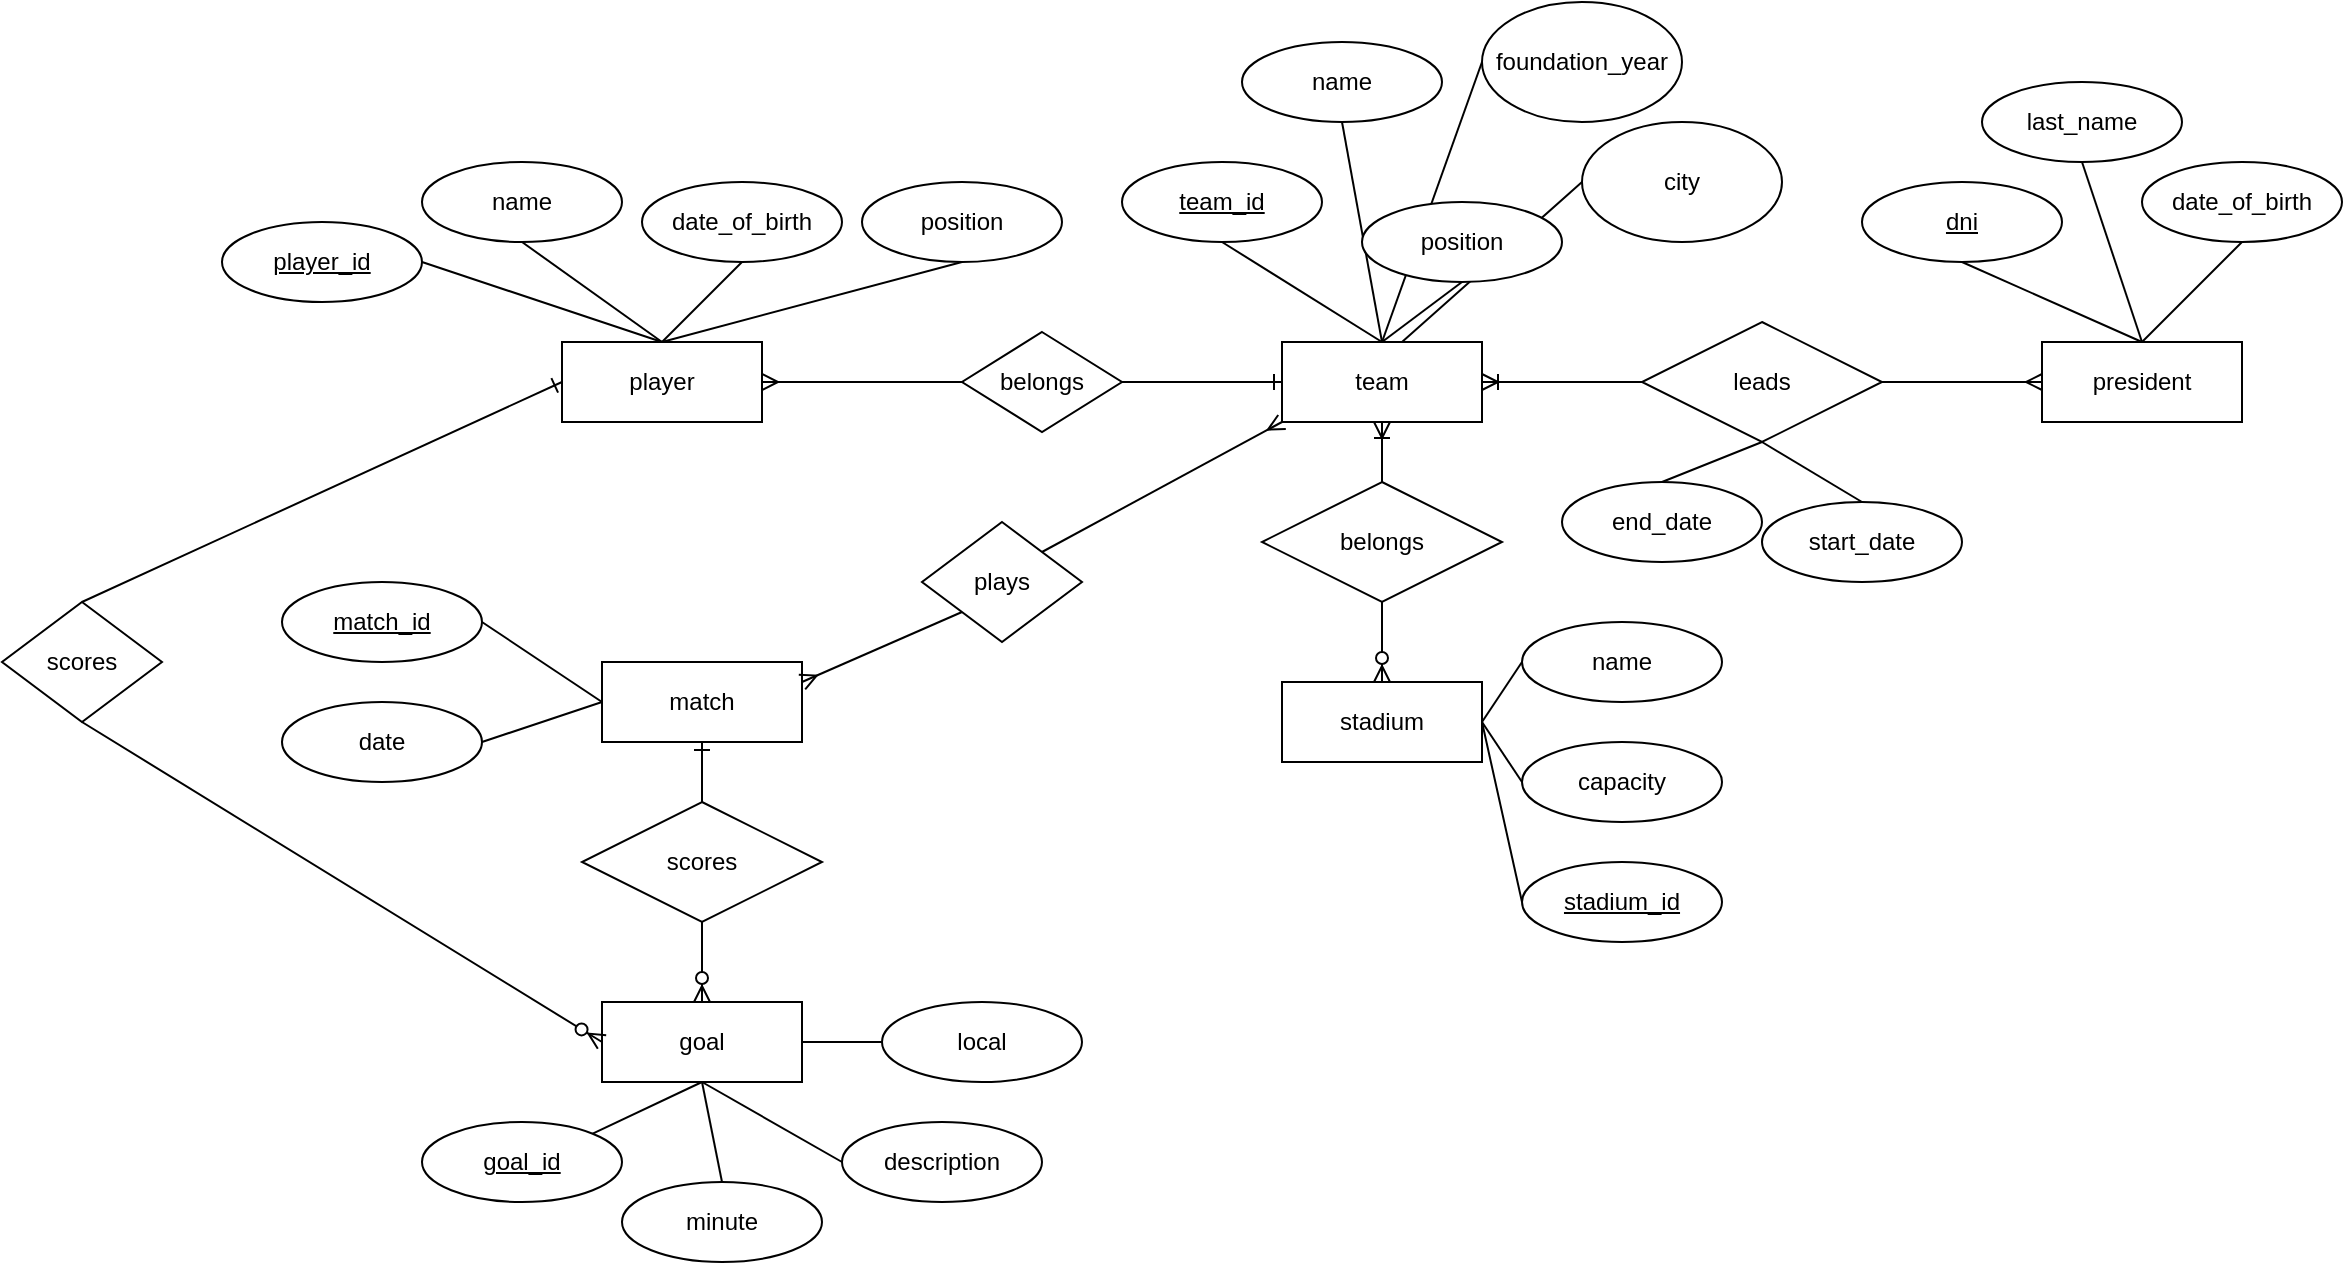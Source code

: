 <mxfile version="12.5.1" type="device"><diagram id="Eko_1P7PfBN_hwYYMmwL" name="Page-1"><mxGraphModel dx="2067" dy="1742" grid="1" gridSize="10" guides="1" tooltips="1" connect="1" arrows="1" fold="1" page="1" pageScale="1" pageWidth="827" pageHeight="1169" math="0" shadow="0"><root><mxCell id="0"/><mxCell id="1" parent="0"/><mxCell id="YyREkIgRdyNRfDAcOZWb-67" style="edgeStyle=none;rounded=0;orthogonalLoop=1;jettySize=auto;html=1;exitX=0;exitY=0.5;exitDx=0;exitDy=0;entryX=0.5;entryY=0;entryDx=0;entryDy=0;startArrow=ERone;startFill=0;endArrow=none;endFill=0;" edge="1" parent="1" source="YyREkIgRdyNRfDAcOZWb-1" target="YyREkIgRdyNRfDAcOZWb-66"><mxGeometry relative="1" as="geometry"/></mxCell><mxCell id="YyREkIgRdyNRfDAcOZWb-1" value="player" style="whiteSpace=wrap;html=1;align=center;" vertex="1" parent="1"><mxGeometry x="130" y="120" width="100" height="40" as="geometry"/></mxCell><mxCell id="YyREkIgRdyNRfDAcOZWb-5" style="rounded=0;orthogonalLoop=1;jettySize=auto;html=1;exitX=0.5;exitY=1;exitDx=0;exitDy=0;entryX=0.5;entryY=0;entryDx=0;entryDy=0;endArrow=none;endFill=0;" edge="1" parent="1" source="YyREkIgRdyNRfDAcOZWb-2" target="YyREkIgRdyNRfDAcOZWb-1"><mxGeometry relative="1" as="geometry"/></mxCell><mxCell id="YyREkIgRdyNRfDAcOZWb-2" value="name" style="ellipse;whiteSpace=wrap;html=1;align=center;" vertex="1" parent="1"><mxGeometry x="60" y="30" width="100" height="40" as="geometry"/></mxCell><mxCell id="YyREkIgRdyNRfDAcOZWb-6" style="edgeStyle=none;rounded=0;orthogonalLoop=1;jettySize=auto;html=1;exitX=0.5;exitY=1;exitDx=0;exitDy=0;endArrow=none;endFill=0;" edge="1" parent="1" source="YyREkIgRdyNRfDAcOZWb-3"><mxGeometry relative="1" as="geometry"><mxPoint x="180" y="120" as="targetPoint"/></mxGeometry></mxCell><mxCell id="YyREkIgRdyNRfDAcOZWb-3" value="date_of_birth" style="ellipse;whiteSpace=wrap;html=1;align=center;" vertex="1" parent="1"><mxGeometry x="170" y="40" width="100" height="40" as="geometry"/></mxCell><mxCell id="YyREkIgRdyNRfDAcOZWb-7" style="edgeStyle=none;rounded=0;orthogonalLoop=1;jettySize=auto;html=1;exitX=0.5;exitY=1;exitDx=0;exitDy=0;entryX=0.5;entryY=0;entryDx=0;entryDy=0;endArrow=none;endFill=0;" edge="1" parent="1" source="YyREkIgRdyNRfDAcOZWb-4" target="YyREkIgRdyNRfDAcOZWb-1"><mxGeometry relative="1" as="geometry"/></mxCell><mxCell id="YyREkIgRdyNRfDAcOZWb-4" value="position" style="ellipse;whiteSpace=wrap;html=1;align=center;" vertex="1" parent="1"><mxGeometry x="280" y="40" width="100" height="40" as="geometry"/></mxCell><mxCell id="YyREkIgRdyNRfDAcOZWb-9" style="edgeStyle=none;rounded=0;orthogonalLoop=1;jettySize=auto;html=1;exitX=1;exitY=0.5;exitDx=0;exitDy=0;entryX=0.5;entryY=0;entryDx=0;entryDy=0;endArrow=none;endFill=0;" edge="1" parent="1" source="YyREkIgRdyNRfDAcOZWb-8" target="YyREkIgRdyNRfDAcOZWb-1"><mxGeometry relative="1" as="geometry"/></mxCell><mxCell id="YyREkIgRdyNRfDAcOZWb-8" value="player_id" style="ellipse;whiteSpace=wrap;html=1;align=center;fontStyle=4;" vertex="1" parent="1"><mxGeometry x="-40" y="60" width="100" height="40" as="geometry"/></mxCell><mxCell id="YyREkIgRdyNRfDAcOZWb-57" style="edgeStyle=none;rounded=0;orthogonalLoop=1;jettySize=auto;html=1;exitX=0;exitY=1;exitDx=0;exitDy=0;entryX=1;entryY=0;entryDx=0;entryDy=0;endArrow=none;endFill=0;startArrow=ERmany;startFill=0;" edge="1" parent="1" source="YyREkIgRdyNRfDAcOZWb-10" target="YyREkIgRdyNRfDAcOZWb-56"><mxGeometry relative="1" as="geometry"/></mxCell><mxCell id="YyREkIgRdyNRfDAcOZWb-10" value="team" style="whiteSpace=wrap;html=1;align=center;" vertex="1" parent="1"><mxGeometry x="490" y="120" width="100" height="40" as="geometry"/></mxCell><mxCell id="YyREkIgRdyNRfDAcOZWb-27" style="edgeStyle=none;rounded=0;orthogonalLoop=1;jettySize=auto;html=1;exitX=0.5;exitY=1;exitDx=0;exitDy=0;endArrow=none;endFill=0;" edge="1" parent="1" source="YyREkIgRdyNRfDAcOZWb-11"><mxGeometry relative="1" as="geometry"><mxPoint x="540" y="120" as="targetPoint"/></mxGeometry></mxCell><mxCell id="YyREkIgRdyNRfDAcOZWb-11" value="name" style="ellipse;whiteSpace=wrap;html=1;align=center;" vertex="1" parent="1"><mxGeometry x="470" y="-30" width="100" height="40" as="geometry"/></mxCell><mxCell id="YyREkIgRdyNRfDAcOZWb-28" style="edgeStyle=none;rounded=0;orthogonalLoop=1;jettySize=auto;html=1;exitX=0.5;exitY=1;exitDx=0;exitDy=0;endArrow=none;endFill=0;" edge="1" parent="1" source="YyREkIgRdyNRfDAcOZWb-13"><mxGeometry relative="1" as="geometry"><mxPoint x="540" y="120" as="targetPoint"/></mxGeometry></mxCell><mxCell id="YyREkIgRdyNRfDAcOZWb-26" style="edgeStyle=none;rounded=0;orthogonalLoop=1;jettySize=auto;html=1;exitX=0.5;exitY=1;exitDx=0;exitDy=0;entryX=0.5;entryY=0;entryDx=0;entryDy=0;endArrow=none;endFill=0;" edge="1" parent="1" source="YyREkIgRdyNRfDAcOZWb-14" target="YyREkIgRdyNRfDAcOZWb-10"><mxGeometry relative="1" as="geometry"/></mxCell><mxCell id="YyREkIgRdyNRfDAcOZWb-14" value="team_id" style="ellipse;whiteSpace=wrap;html=1;align=center;fontStyle=4;" vertex="1" parent="1"><mxGeometry x="410" y="30" width="100" height="40" as="geometry"/></mxCell><mxCell id="YyREkIgRdyNRfDAcOZWb-15" value="stadium" style="whiteSpace=wrap;html=1;align=center;" vertex="1" parent="1"><mxGeometry x="490" y="290" width="100" height="40" as="geometry"/></mxCell><mxCell id="YyREkIgRdyNRfDAcOZWb-31" style="edgeStyle=none;rounded=0;orthogonalLoop=1;jettySize=auto;html=1;exitX=0;exitY=0.5;exitDx=0;exitDy=0;entryX=1;entryY=0.5;entryDx=0;entryDy=0;endArrow=none;endFill=0;" edge="1" parent="1" source="YyREkIgRdyNRfDAcOZWb-16" target="YyREkIgRdyNRfDAcOZWb-15"><mxGeometry relative="1" as="geometry"/></mxCell><mxCell id="YyREkIgRdyNRfDAcOZWb-16" value="name" style="ellipse;whiteSpace=wrap;html=1;align=center;" vertex="1" parent="1"><mxGeometry x="610" y="260" width="100" height="40" as="geometry"/></mxCell><mxCell id="YyREkIgRdyNRfDAcOZWb-32" style="edgeStyle=none;rounded=0;orthogonalLoop=1;jettySize=auto;html=1;exitX=0;exitY=0.5;exitDx=0;exitDy=0;endArrow=none;endFill=0;" edge="1" parent="1" source="YyREkIgRdyNRfDAcOZWb-17"><mxGeometry relative="1" as="geometry"><mxPoint x="590" y="310" as="targetPoint"/></mxGeometry></mxCell><mxCell id="YyREkIgRdyNRfDAcOZWb-17" value="capacity" style="ellipse;whiteSpace=wrap;html=1;align=center;" vertex="1" parent="1"><mxGeometry x="610" y="320" width="100" height="40" as="geometry"/></mxCell><mxCell id="YyREkIgRdyNRfDAcOZWb-22" style="edgeStyle=none;rounded=0;orthogonalLoop=1;jettySize=auto;html=1;exitX=0.5;exitY=0;exitDx=0;exitDy=0;entryX=0.5;entryY=1;entryDx=0;entryDy=0;endArrow=ERoneToMany;endFill=0;" edge="1" parent="1" source="YyREkIgRdyNRfDAcOZWb-18" target="YyREkIgRdyNRfDAcOZWb-10"><mxGeometry relative="1" as="geometry"/></mxCell><mxCell id="YyREkIgRdyNRfDAcOZWb-23" style="edgeStyle=none;rounded=0;orthogonalLoop=1;jettySize=auto;html=1;exitX=0.5;exitY=1;exitDx=0;exitDy=0;entryX=0.5;entryY=0;entryDx=0;entryDy=0;endArrow=ERzeroToMany;endFill=1;" edge="1" parent="1" source="YyREkIgRdyNRfDAcOZWb-18" target="YyREkIgRdyNRfDAcOZWb-15"><mxGeometry relative="1" as="geometry"/></mxCell><mxCell id="YyREkIgRdyNRfDAcOZWb-18" value="belongs" style="shape=rhombus;perimeter=rhombusPerimeter;whiteSpace=wrap;html=1;align=center;" vertex="1" parent="1"><mxGeometry x="480" y="190" width="120" height="60" as="geometry"/></mxCell><mxCell id="YyREkIgRdyNRfDAcOZWb-29" style="edgeStyle=none;rounded=0;orthogonalLoop=1;jettySize=auto;html=1;exitX=0;exitY=0.5;exitDx=0;exitDy=0;entryX=0.5;entryY=0;entryDx=0;entryDy=0;endArrow=none;endFill=0;" edge="1" parent="1" source="YyREkIgRdyNRfDAcOZWb-24" target="YyREkIgRdyNRfDAcOZWb-10"><mxGeometry relative="1" as="geometry"/></mxCell><mxCell id="YyREkIgRdyNRfDAcOZWb-24" value="foundation_year" style="ellipse;whiteSpace=wrap;html=1;align=center;" vertex="1" parent="1"><mxGeometry x="590" y="-50" width="100" height="60" as="geometry"/></mxCell><mxCell id="YyREkIgRdyNRfDAcOZWb-30" style="edgeStyle=none;rounded=0;orthogonalLoop=1;jettySize=auto;html=1;exitX=0;exitY=0.5;exitDx=0;exitDy=0;endArrow=none;endFill=0;" edge="1" parent="1" source="YyREkIgRdyNRfDAcOZWb-25"><mxGeometry relative="1" as="geometry"><mxPoint x="550" y="120" as="targetPoint"/></mxGeometry></mxCell><mxCell id="YyREkIgRdyNRfDAcOZWb-25" value="city" style="ellipse;whiteSpace=wrap;html=1;align=center;" vertex="1" parent="1"><mxGeometry x="640" y="10" width="100" height="60" as="geometry"/></mxCell><mxCell id="YyREkIgRdyNRfDAcOZWb-34" style="edgeStyle=none;rounded=0;orthogonalLoop=1;jettySize=auto;html=1;exitX=0;exitY=0.5;exitDx=0;exitDy=0;entryX=1;entryY=0.5;entryDx=0;entryDy=0;endArrow=none;endFill=0;" edge="1" parent="1" source="YyREkIgRdyNRfDAcOZWb-33" target="YyREkIgRdyNRfDAcOZWb-15"><mxGeometry relative="1" as="geometry"/></mxCell><mxCell id="YyREkIgRdyNRfDAcOZWb-33" value="stadium_id" style="ellipse;whiteSpace=wrap;html=1;align=center;fontStyle=4;" vertex="1" parent="1"><mxGeometry x="610" y="380" width="100" height="40" as="geometry"/></mxCell><mxCell id="YyREkIgRdyNRfDAcOZWb-36" style="edgeStyle=none;rounded=0;orthogonalLoop=1;jettySize=auto;html=1;exitX=1;exitY=0.5;exitDx=0;exitDy=0;entryX=0;entryY=0.5;entryDx=0;entryDy=0;endArrow=ERone;endFill=0;" edge="1" parent="1" source="YyREkIgRdyNRfDAcOZWb-35" target="YyREkIgRdyNRfDAcOZWb-10"><mxGeometry relative="1" as="geometry"/></mxCell><mxCell id="YyREkIgRdyNRfDAcOZWb-40" style="edgeStyle=none;rounded=0;orthogonalLoop=1;jettySize=auto;html=1;exitX=0;exitY=0.5;exitDx=0;exitDy=0;entryX=1;entryY=0.5;entryDx=0;entryDy=0;endArrow=ERmany;endFill=0;" edge="1" parent="1" source="YyREkIgRdyNRfDAcOZWb-35" target="YyREkIgRdyNRfDAcOZWb-1"><mxGeometry relative="1" as="geometry"/></mxCell><mxCell id="YyREkIgRdyNRfDAcOZWb-35" value="belongs" style="shape=rhombus;perimeter=rhombusPerimeter;whiteSpace=wrap;html=1;align=center;" vertex="1" parent="1"><mxGeometry x="330" y="115" width="80" height="50" as="geometry"/></mxCell><mxCell id="YyREkIgRdyNRfDAcOZWb-41" value="match" style="whiteSpace=wrap;html=1;align=center;" vertex="1" parent="1"><mxGeometry x="150" y="280" width="100" height="40" as="geometry"/></mxCell><mxCell id="YyREkIgRdyNRfDAcOZWb-61" style="edgeStyle=none;rounded=0;orthogonalLoop=1;jettySize=auto;html=1;exitX=1;exitY=0.5;exitDx=0;exitDy=0;entryX=0;entryY=0.5;entryDx=0;entryDy=0;startArrow=none;startFill=0;endArrow=none;endFill=0;" edge="1" parent="1" source="YyREkIgRdyNRfDAcOZWb-42" target="YyREkIgRdyNRfDAcOZWb-41"><mxGeometry relative="1" as="geometry"/></mxCell><mxCell id="YyREkIgRdyNRfDAcOZWb-42" value="match_id" style="ellipse;whiteSpace=wrap;html=1;align=center;fontStyle=4;" vertex="1" parent="1"><mxGeometry x="-10" y="240" width="100" height="40" as="geometry"/></mxCell><mxCell id="YyREkIgRdyNRfDAcOZWb-62" style="edgeStyle=none;rounded=0;orthogonalLoop=1;jettySize=auto;html=1;exitX=1;exitY=0.5;exitDx=0;exitDy=0;startArrow=none;startFill=0;endArrow=none;endFill=0;" edge="1" parent="1" source="YyREkIgRdyNRfDAcOZWb-43"><mxGeometry relative="1" as="geometry"><mxPoint x="150" y="300" as="targetPoint"/></mxGeometry></mxCell><mxCell id="YyREkIgRdyNRfDAcOZWb-43" value="date" style="ellipse;whiteSpace=wrap;html=1;align=center;" vertex="1" parent="1"><mxGeometry x="-10" y="300" width="100" height="40" as="geometry"/></mxCell><mxCell id="YyREkIgRdyNRfDAcOZWb-45" value="goal" style="whiteSpace=wrap;html=1;align=center;" vertex="1" parent="1"><mxGeometry x="150" y="450" width="100" height="40" as="geometry"/></mxCell><mxCell id="YyREkIgRdyNRfDAcOZWb-50" style="edgeStyle=none;rounded=0;orthogonalLoop=1;jettySize=auto;html=1;exitX=1;exitY=0;exitDx=0;exitDy=0;entryX=0.5;entryY=1;entryDx=0;entryDy=0;endArrow=none;endFill=0;" edge="1" parent="1" source="YyREkIgRdyNRfDAcOZWb-46" target="YyREkIgRdyNRfDAcOZWb-45"><mxGeometry relative="1" as="geometry"/></mxCell><mxCell id="YyREkIgRdyNRfDAcOZWb-46" value="goal_id" style="ellipse;whiteSpace=wrap;html=1;align=center;fontStyle=4;" vertex="1" parent="1"><mxGeometry x="60" y="510" width="100" height="40" as="geometry"/></mxCell><mxCell id="YyREkIgRdyNRfDAcOZWb-51" style="edgeStyle=none;rounded=0;orthogonalLoop=1;jettySize=auto;html=1;exitX=0.5;exitY=0;exitDx=0;exitDy=0;endArrow=none;endFill=0;" edge="1" parent="1" source="YyREkIgRdyNRfDAcOZWb-47"><mxGeometry relative="1" as="geometry"><mxPoint x="200" y="490" as="targetPoint"/></mxGeometry></mxCell><mxCell id="YyREkIgRdyNRfDAcOZWb-47" value="minute" style="ellipse;whiteSpace=wrap;html=1;align=center;" vertex="1" parent="1"><mxGeometry x="160" y="540" width="100" height="40" as="geometry"/></mxCell><mxCell id="YyREkIgRdyNRfDAcOZWb-52" style="edgeStyle=none;rounded=0;orthogonalLoop=1;jettySize=auto;html=1;exitX=0;exitY=0.5;exitDx=0;exitDy=0;entryX=0.5;entryY=1;entryDx=0;entryDy=0;endArrow=none;endFill=0;" edge="1" parent="1" source="YyREkIgRdyNRfDAcOZWb-49" target="YyREkIgRdyNRfDAcOZWb-45"><mxGeometry relative="1" as="geometry"/></mxCell><mxCell id="YyREkIgRdyNRfDAcOZWb-49" value="description" style="ellipse;whiteSpace=wrap;html=1;align=center;" vertex="1" parent="1"><mxGeometry x="270" y="510" width="100" height="40" as="geometry"/></mxCell><mxCell id="YyREkIgRdyNRfDAcOZWb-54" style="edgeStyle=none;rounded=0;orthogonalLoop=1;jettySize=auto;html=1;exitX=0.5;exitY=1;exitDx=0;exitDy=0;entryX=0.5;entryY=0;entryDx=0;entryDy=0;endArrow=ERzeroToMany;endFill=1;" edge="1" parent="1" source="YyREkIgRdyNRfDAcOZWb-53" target="YyREkIgRdyNRfDAcOZWb-45"><mxGeometry relative="1" as="geometry"/></mxCell><mxCell id="YyREkIgRdyNRfDAcOZWb-55" style="edgeStyle=none;rounded=0;orthogonalLoop=1;jettySize=auto;html=1;exitX=0.5;exitY=0;exitDx=0;exitDy=0;entryX=0.5;entryY=1;entryDx=0;entryDy=0;endArrow=ERone;endFill=0;" edge="1" parent="1" source="YyREkIgRdyNRfDAcOZWb-53" target="YyREkIgRdyNRfDAcOZWb-41"><mxGeometry relative="1" as="geometry"/></mxCell><mxCell id="YyREkIgRdyNRfDAcOZWb-53" value="scores" style="shape=rhombus;perimeter=rhombusPerimeter;whiteSpace=wrap;html=1;align=center;" vertex="1" parent="1"><mxGeometry x="140" y="350" width="120" height="60" as="geometry"/></mxCell><mxCell id="YyREkIgRdyNRfDAcOZWb-58" style="edgeStyle=none;rounded=0;orthogonalLoop=1;jettySize=auto;html=1;exitX=0;exitY=1;exitDx=0;exitDy=0;entryX=1;entryY=0.25;entryDx=0;entryDy=0;endArrow=ERmany;endFill=0;" edge="1" parent="1" source="YyREkIgRdyNRfDAcOZWb-56" target="YyREkIgRdyNRfDAcOZWb-41"><mxGeometry relative="1" as="geometry"/></mxCell><mxCell id="YyREkIgRdyNRfDAcOZWb-56" value="plays" style="shape=rhombus;perimeter=rhombusPerimeter;whiteSpace=wrap;html=1;align=center;" vertex="1" parent="1"><mxGeometry x="310" y="210" width="80" height="60" as="geometry"/></mxCell><mxCell id="YyREkIgRdyNRfDAcOZWb-65" style="edgeStyle=none;rounded=0;orthogonalLoop=1;jettySize=auto;html=1;exitX=0;exitY=0.5;exitDx=0;exitDy=0;entryX=1;entryY=0.5;entryDx=0;entryDy=0;startArrow=none;startFill=0;endArrow=none;endFill=0;" edge="1" parent="1" source="YyREkIgRdyNRfDAcOZWb-64" target="YyREkIgRdyNRfDAcOZWb-45"><mxGeometry relative="1" as="geometry"/></mxCell><mxCell id="YyREkIgRdyNRfDAcOZWb-64" value="local" style="ellipse;whiteSpace=wrap;html=1;align=center;" vertex="1" parent="1"><mxGeometry x="290" y="450" width="100" height="40" as="geometry"/></mxCell><mxCell id="YyREkIgRdyNRfDAcOZWb-68" style="edgeStyle=none;rounded=0;orthogonalLoop=1;jettySize=auto;html=1;exitX=0.5;exitY=1;exitDx=0;exitDy=0;entryX=0;entryY=0.5;entryDx=0;entryDy=0;startArrow=none;startFill=0;endArrow=ERzeroToMany;endFill=1;" edge="1" parent="1" source="YyREkIgRdyNRfDAcOZWb-66" target="YyREkIgRdyNRfDAcOZWb-45"><mxGeometry relative="1" as="geometry"/></mxCell><mxCell id="YyREkIgRdyNRfDAcOZWb-66" value="scores" style="shape=rhombus;perimeter=rhombusPerimeter;whiteSpace=wrap;html=1;align=center;" vertex="1" parent="1"><mxGeometry x="-150" y="250" width="80" height="60" as="geometry"/></mxCell><mxCell id="YyREkIgRdyNRfDAcOZWb-13" value="position" style="ellipse;whiteSpace=wrap;html=1;align=center;" vertex="1" parent="1"><mxGeometry x="530" y="50" width="100" height="40" as="geometry"/></mxCell><mxCell id="YyREkIgRdyNRfDAcOZWb-80" value="" style="edgeStyle=none;rounded=0;orthogonalLoop=1;jettySize=auto;html=1;startArrow=ERmany;startFill=0;endArrow=none;endFill=0;" edge="1" parent="1" source="YyREkIgRdyNRfDAcOZWb-69" target="YyREkIgRdyNRfDAcOZWb-76"><mxGeometry relative="1" as="geometry"/></mxCell><mxCell id="YyREkIgRdyNRfDAcOZWb-69" value="president" style="whiteSpace=wrap;html=1;align=center;" vertex="1" parent="1"><mxGeometry x="870" y="120" width="100" height="40" as="geometry"/></mxCell><mxCell id="YyREkIgRdyNRfDAcOZWb-70" style="rounded=0;orthogonalLoop=1;jettySize=auto;html=1;exitX=0.5;exitY=1;exitDx=0;exitDy=0;endArrow=none;endFill=0;" edge="1" parent="1" source="YyREkIgRdyNRfDAcOZWb-71"><mxGeometry relative="1" as="geometry"><mxPoint x="920" y="120" as="targetPoint"/></mxGeometry></mxCell><mxCell id="YyREkIgRdyNRfDAcOZWb-71" value="last_name" style="ellipse;whiteSpace=wrap;html=1;align=center;" vertex="1" parent="1"><mxGeometry x="840" y="-10" width="100" height="40" as="geometry"/></mxCell><mxCell id="YyREkIgRdyNRfDAcOZWb-72" style="edgeStyle=none;rounded=0;orthogonalLoop=1;jettySize=auto;html=1;exitX=0.5;exitY=1;exitDx=0;exitDy=0;endArrow=none;endFill=0;entryX=0.5;entryY=0;entryDx=0;entryDy=0;" edge="1" parent="1" source="YyREkIgRdyNRfDAcOZWb-73" target="YyREkIgRdyNRfDAcOZWb-69"><mxGeometry relative="1" as="geometry"><mxPoint x="1030" y="100" as="targetPoint"/></mxGeometry></mxCell><mxCell id="YyREkIgRdyNRfDAcOZWb-73" value="date_of_birth" style="ellipse;whiteSpace=wrap;html=1;align=center;" vertex="1" parent="1"><mxGeometry x="920" y="30" width="100" height="40" as="geometry"/></mxCell><mxCell id="YyREkIgRdyNRfDAcOZWb-74" style="edgeStyle=none;rounded=0;orthogonalLoop=1;jettySize=auto;html=1;exitX=0.5;exitY=1;exitDx=0;exitDy=0;entryX=0.5;entryY=0;entryDx=0;entryDy=0;endArrow=none;endFill=0;" edge="1" parent="1" source="YyREkIgRdyNRfDAcOZWb-75" target="YyREkIgRdyNRfDAcOZWb-69"><mxGeometry relative="1" as="geometry"><mxPoint x="1030" y="100" as="targetPoint"/></mxGeometry></mxCell><mxCell id="YyREkIgRdyNRfDAcOZWb-75" value="dni" style="ellipse;whiteSpace=wrap;html=1;align=center;fontStyle=4;" vertex="1" parent="1"><mxGeometry x="780" y="40" width="100" height="40" as="geometry"/></mxCell><mxCell id="YyREkIgRdyNRfDAcOZWb-78" style="edgeStyle=none;rounded=0;orthogonalLoop=1;jettySize=auto;html=1;exitX=0;exitY=0.5;exitDx=0;exitDy=0;entryX=1;entryY=0.5;entryDx=0;entryDy=0;startArrow=none;startFill=0;endArrow=ERoneToMany;endFill=0;" edge="1" parent="1" source="YyREkIgRdyNRfDAcOZWb-76" target="YyREkIgRdyNRfDAcOZWb-10"><mxGeometry relative="1" as="geometry"/></mxCell><mxCell id="YyREkIgRdyNRfDAcOZWb-76" value="leads" style="shape=rhombus;perimeter=rhombusPerimeter;whiteSpace=wrap;html=1;align=center;" vertex="1" parent="1"><mxGeometry x="670" y="110" width="120" height="60" as="geometry"/></mxCell><mxCell id="YyREkIgRdyNRfDAcOZWb-85" style="edgeStyle=none;rounded=0;orthogonalLoop=1;jettySize=auto;html=1;exitX=0.5;exitY=0;exitDx=0;exitDy=0;startArrow=none;startFill=0;endArrow=none;endFill=0;" edge="1" parent="1" source="YyREkIgRdyNRfDAcOZWb-81"><mxGeometry relative="1" as="geometry"><mxPoint x="730" y="170" as="targetPoint"/></mxGeometry></mxCell><mxCell id="YyREkIgRdyNRfDAcOZWb-81" value="end_date" style="ellipse;whiteSpace=wrap;html=1;align=center;" vertex="1" parent="1"><mxGeometry x="630" y="190" width="100" height="40" as="geometry"/></mxCell><mxCell id="YyREkIgRdyNRfDAcOZWb-84" style="edgeStyle=none;rounded=0;orthogonalLoop=1;jettySize=auto;html=1;exitX=0.5;exitY=0;exitDx=0;exitDy=0;entryX=0.5;entryY=1;entryDx=0;entryDy=0;startArrow=none;startFill=0;endArrow=none;endFill=0;" edge="1" parent="1" source="YyREkIgRdyNRfDAcOZWb-82" target="YyREkIgRdyNRfDAcOZWb-76"><mxGeometry relative="1" as="geometry"/></mxCell><mxCell id="YyREkIgRdyNRfDAcOZWb-82" value="start_date" style="ellipse;whiteSpace=wrap;html=1;align=center;" vertex="1" parent="1"><mxGeometry x="730" y="200" width="100" height="40" as="geometry"/></mxCell></root></mxGraphModel></diagram></mxfile>